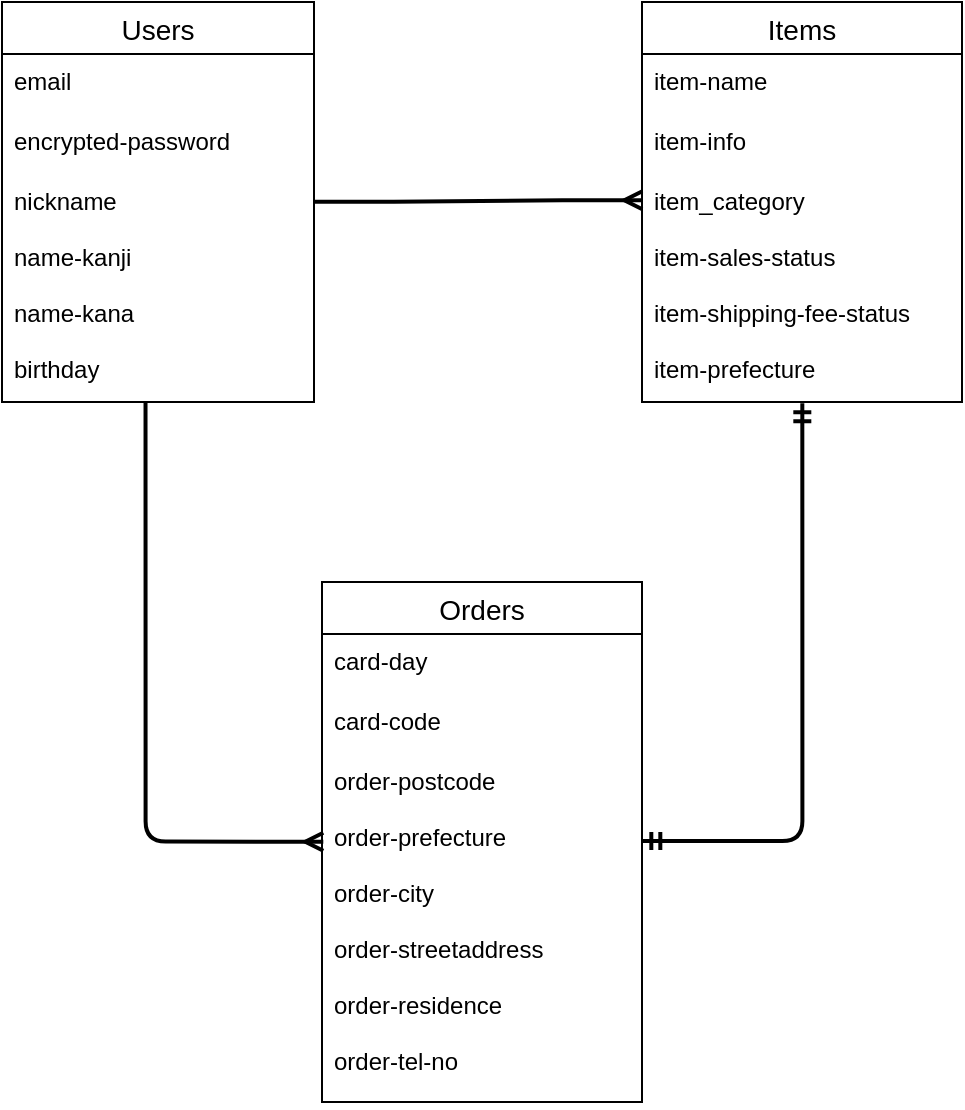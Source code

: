 <mxfile>
    <diagram id="AhWhQVyOmTqNJj8owZdH" name="ページ1">
        <mxGraphModel dx="425" dy="282" grid="1" gridSize="10" guides="1" tooltips="1" connect="1" arrows="1" fold="1" page="1" pageScale="1" pageWidth="827" pageHeight="1169" math="0" shadow="0">
            <root>
                <mxCell id="0"/>
                <mxCell id="1" parent="0"/>
                <mxCell id="42" value="Items" style="swimlane;fontStyle=0;childLayout=stackLayout;horizontal=1;startSize=26;horizontalStack=0;resizeParent=1;resizeParentMax=0;resizeLast=0;collapsible=1;marginBottom=0;align=center;fontSize=14;strokeColor=default;" vertex="1" parent="1">
                    <mxGeometry x="494" y="70" width="160" height="200" as="geometry"/>
                </mxCell>
                <mxCell id="43" value="item-name" style="text;strokeColor=none;fillColor=none;spacingLeft=4;spacingRight=4;overflow=hidden;rotatable=0;points=[[0,0.5],[1,0.5]];portConstraint=eastwest;fontSize=12;dashed=1;dashPattern=1 2;" vertex="1" parent="42">
                    <mxGeometry y="26" width="160" height="30" as="geometry"/>
                </mxCell>
                <mxCell id="44" value="item-info" style="text;strokeColor=none;fillColor=none;spacingLeft=4;spacingRight=4;overflow=hidden;rotatable=0;points=[[0,0.5],[1,0.5]];portConstraint=eastwest;fontSize=12;dashed=1;dashPattern=1 2;" vertex="1" parent="42">
                    <mxGeometry y="56" width="160" height="30" as="geometry"/>
                </mxCell>
                <mxCell id="45" value="item_category&#10;&#10;item-sales-status&#10;&#10;item-shipping-fee-status&#10;&#10;item-prefecture&#10;&#10;item-scheduled-delivery&#10;&#10;item-price" style="text;strokeColor=none;fillColor=none;spacingLeft=4;spacingRight=4;overflow=hidden;rotatable=0;points=[[0,0.5],[1,0.5]];portConstraint=eastwest;fontSize=12;dashed=1;dashPattern=1 2;" vertex="1" parent="42">
                    <mxGeometry y="86" width="160" height="114" as="geometry"/>
                </mxCell>
                <mxCell id="46" value="Users" style="swimlane;fontStyle=0;childLayout=stackLayout;horizontal=1;startSize=26;horizontalStack=0;resizeParent=1;resizeParentMax=0;resizeLast=0;collapsible=1;marginBottom=0;align=center;fontSize=14;strokeColor=default;" vertex="1" parent="1">
                    <mxGeometry x="174" y="70" width="156" height="200" as="geometry"/>
                </mxCell>
                <mxCell id="47" value="email" style="text;strokeColor=none;fillColor=none;spacingLeft=4;spacingRight=4;overflow=hidden;rotatable=0;points=[[0,0.5],[1,0.5]];portConstraint=eastwest;fontSize=12;dashed=1;dashPattern=1 2;" vertex="1" parent="46">
                    <mxGeometry y="26" width="156" height="30" as="geometry"/>
                </mxCell>
                <mxCell id="48" value="encrypted-password" style="text;strokeColor=none;fillColor=none;spacingLeft=4;spacingRight=4;overflow=hidden;rotatable=0;points=[[0,0.5],[1,0.5]];portConstraint=eastwest;fontSize=12;dashed=1;dashPattern=1 2;" vertex="1" parent="46">
                    <mxGeometry y="56" width="156" height="30" as="geometry"/>
                </mxCell>
                <mxCell id="49" value="nickname&#10;&#10;name-kanji&#10;&#10;name-kana&#10;&#10;birthday" style="text;strokeColor=none;fillColor=none;spacingLeft=4;spacingRight=4;overflow=hidden;rotatable=0;points=[[0,0.5],[1,0.5]];portConstraint=eastwest;fontSize=12;dashed=1;dashPattern=1 2;" vertex="1" parent="46">
                    <mxGeometry y="86" width="156" height="114" as="geometry"/>
                </mxCell>
                <mxCell id="50" value="Orders" style="swimlane;fontStyle=0;childLayout=stackLayout;horizontal=1;startSize=26;horizontalStack=0;resizeParent=1;resizeParentMax=0;resizeLast=0;collapsible=1;marginBottom=0;align=center;fontSize=14;" vertex="1" parent="1">
                    <mxGeometry x="334" y="360" width="160" height="260" as="geometry"/>
                </mxCell>
                <mxCell id="51" value="card-day" style="text;strokeColor=none;fillColor=none;spacingLeft=4;spacingRight=4;overflow=hidden;rotatable=0;points=[[0,0.5],[1,0.5]];portConstraint=eastwest;fontSize=12;" vertex="1" parent="50">
                    <mxGeometry y="26" width="160" height="30" as="geometry"/>
                </mxCell>
                <mxCell id="52" value="card-code" style="text;strokeColor=none;fillColor=none;spacingLeft=4;spacingRight=4;overflow=hidden;rotatable=0;points=[[0,0.5],[1,0.5]];portConstraint=eastwest;fontSize=12;" vertex="1" parent="50">
                    <mxGeometry y="56" width="160" height="30" as="geometry"/>
                </mxCell>
                <mxCell id="53" value="order-postcode&#10;&#10;order-prefecture&#10;&#10;order-city&#10;&#10;order-streetaddress&#10;&#10;order-residence&#10;&#10;order-tel-no" style="text;strokeColor=none;fillColor=none;spacingLeft=4;spacingRight=4;overflow=hidden;rotatable=0;points=[[0,0.5],[1,0.5]];portConstraint=eastwest;fontSize=12;" vertex="1" parent="50">
                    <mxGeometry y="86" width="160" height="174" as="geometry"/>
                </mxCell>
                <mxCell id="GrlBjK3vF15HVMOeszqy-58" value="" style="edgeStyle=entityRelationEdgeStyle;fontSize=12;html=1;endArrow=ERmany;strokeWidth=2;endFill=0;sourcePerimeterSpacing=6;targetPerimeterSpacing=7;rounded=1;entryX=0.001;entryY=0.115;entryDx=0;entryDy=0;entryPerimeter=0;exitX=0.999;exitY=0.122;exitDx=0;exitDy=0;exitPerimeter=0;" edge="1" parent="1" source="49" target="45">
                    <mxGeometry width="100" height="100" relative="1" as="geometry">
                        <mxPoint x="410" y="170" as="sourcePoint"/>
                        <mxPoint x="490" y="170" as="targetPoint"/>
                    </mxGeometry>
                </mxCell>
                <mxCell id="GrlBjK3vF15HVMOeszqy-59" value="" style="edgeStyle=orthogonalEdgeStyle;fontSize=12;html=1;endArrow=ERmany;rounded=1;strokeWidth=2;sourcePerimeterSpacing=6;targetPerimeterSpacing=7;entryX=0.004;entryY=0.252;entryDx=0;entryDy=0;entryPerimeter=0;exitX=0.46;exitY=1.003;exitDx=0;exitDy=0;exitPerimeter=0;" edge="1" parent="1" source="49" target="53">
                    <mxGeometry width="100" height="100" relative="1" as="geometry">
                        <mxPoint x="240" y="490" as="sourcePoint"/>
                        <mxPoint x="320" y="480" as="targetPoint"/>
                        <Array as="points">
                            <mxPoint x="246" y="490"/>
                        </Array>
                    </mxGeometry>
                </mxCell>
                <mxCell id="GrlBjK3vF15HVMOeszqy-60" value="" style="edgeStyle=orthogonalEdgeStyle;fontSize=12;html=1;endArrow=ERmandOne;startArrow=ERmandOne;rounded=1;strokeWidth=2;sourcePerimeterSpacing=6;targetPerimeterSpacing=7;entryX=0.501;entryY=1.006;entryDx=0;entryDy=0;entryPerimeter=0;exitX=1.001;exitY=0.25;exitDx=0;exitDy=0;exitPerimeter=0;" edge="1" parent="1" source="53" target="45">
                    <mxGeometry width="100" height="100" relative="1" as="geometry">
                        <mxPoint x="500" y="490" as="sourcePoint"/>
                        <mxPoint x="570" y="280" as="targetPoint"/>
                        <Array as="points">
                            <mxPoint x="574" y="490"/>
                        </Array>
                    </mxGeometry>
                </mxCell>
            </root>
        </mxGraphModel>
    </diagram>
    <diagram id="KPm9LuanJHEbf-Q-AQ0O" name="ページ2">
        <mxGraphModel grid="1" page="1" gridSize="10" guides="1" tooltips="1" connect="1" arrows="1" fold="1" pageScale="1" pageWidth="827" pageHeight="1169" math="0" shadow="0">
            <root>
                <mxCell id="0"/>
                <mxCell id="1" parent="0"/>
            </root>
        </mxGraphModel>
    </diagram>
</mxfile>
